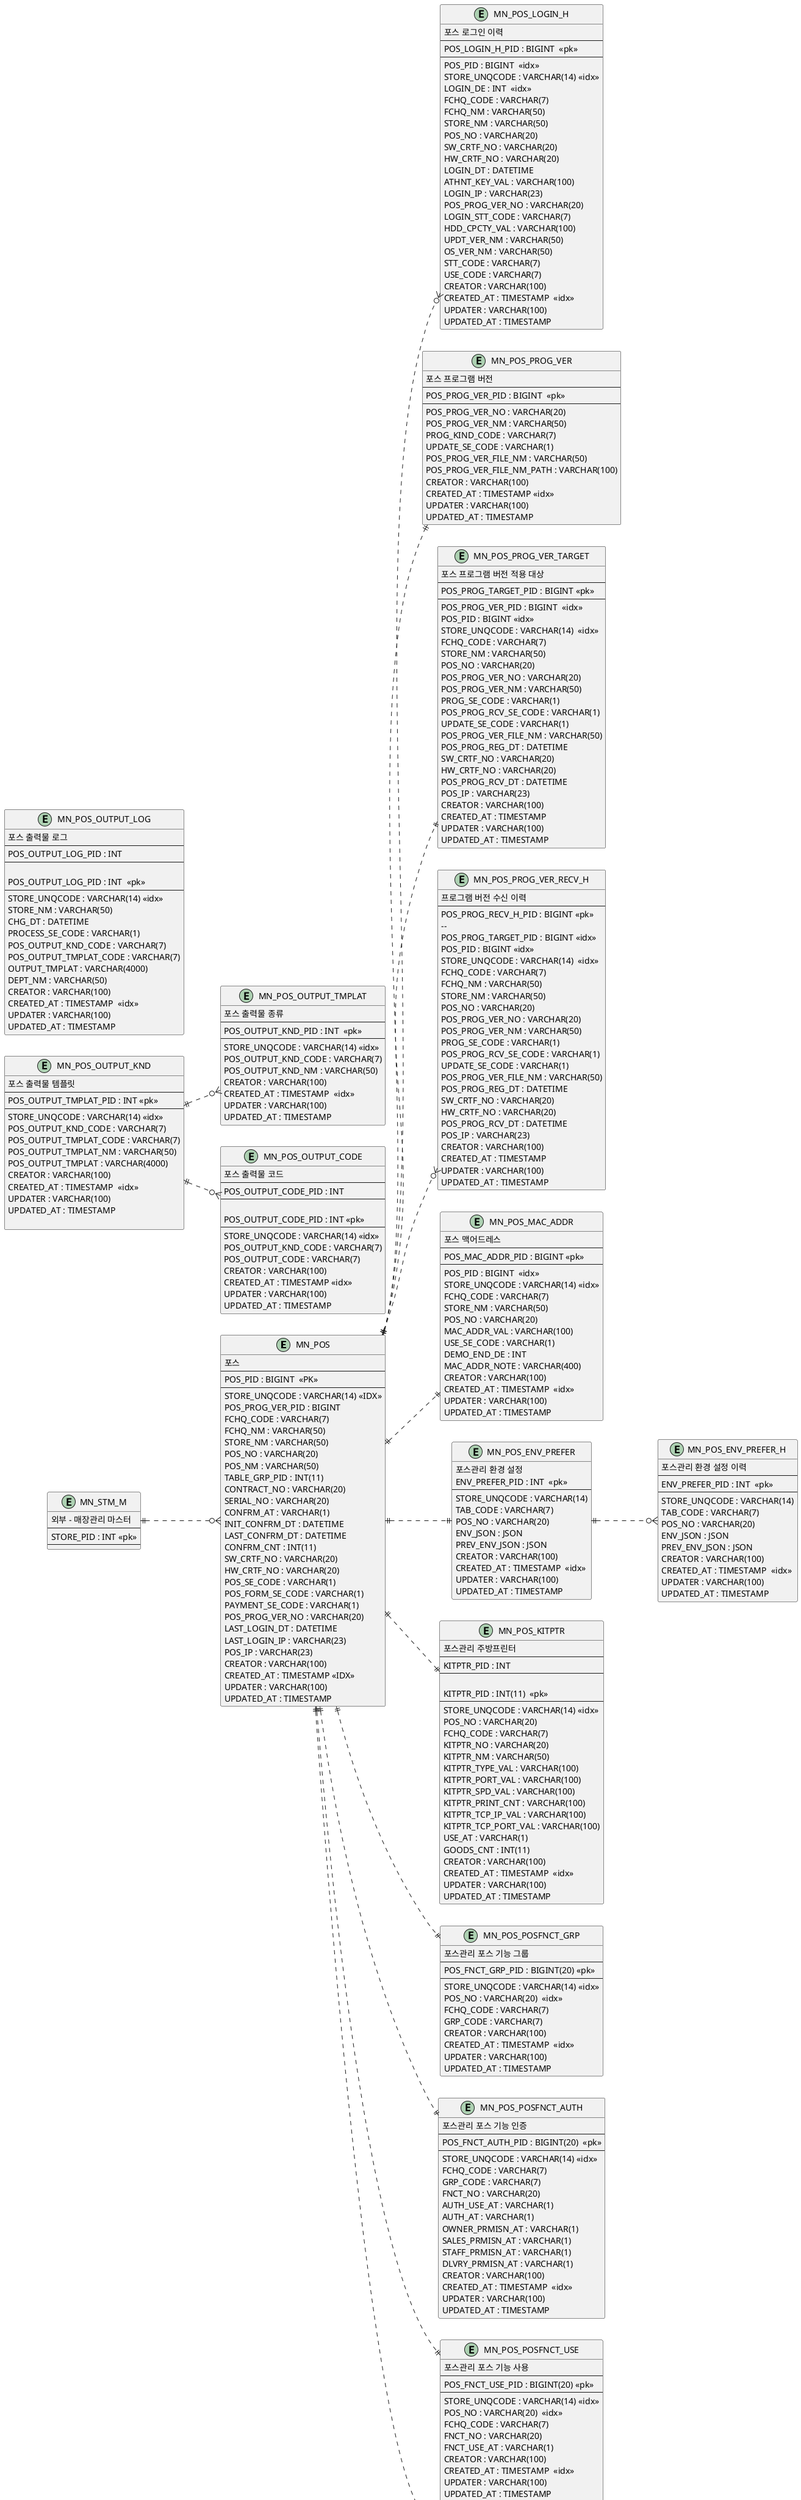 @startuml 

 left to right direction

 entity "MN_POS" as mnPos {
  포스
  --
 	POS_PID : BIGINT  <<PK>>
  --
  STORE_UNQCODE : VARCHAR(14) <<IDX>>
  POS_PROG_VER_PID : BIGINT
  FCHQ_CODE : VARCHAR(7)
  FCHQ_NM : VARCHAR(50)
  STORE_NM : VARCHAR(50)
  POS_NO : VARCHAR(20)
  POS_NM : VARCHAR(50)
  TABLE_GRP_PID : INT(11)
  CONTRACT_NO : VARCHAR(20)
  SERIAL_NO : VARCHAR(20)
  CONFRM_AT : VARCHAR(1)
  INIT_CONFRM_DT : DATETIME
  LAST_CONFRM_DT : DATETIME
  CONFRM_CNT : INT(11)
  SW_CRTF_NO : VARCHAR(20)
  HW_CRTF_NO : VARCHAR(20)
  POS_SE_CODE : VARCHAR(1)
  POS_FORM_SE_CODE : VARCHAR(1)
  PAYMENT_SE_CODE : VARCHAR(1)
  POS_PROG_VER_NO : VARCHAR(20)
  LAST_LOGIN_DT : DATETIME
  LAST_LOGIN_IP : VARCHAR(23)
  POS_IP : VARCHAR(23)
  CREATOR : VARCHAR(100)
  CREATED_AT : TIMESTAMP <<IDX>>
  UPDATER : VARCHAR(100)
  UPDATED_AT : TIMESTAMP
 }

 entity "MN_POS_LOGIN_H" as mnPosLoginH {
  포스 로그인 이력
  --
  POS_LOGIN_H_PID : BIGINT  <<pk>>
  --
  POS_PID : BIGINT  <<idx>>
  STORE_UNQCODE : VARCHAR(14) <<idx>>
  LOGIN_DE : INT  <<idx>>
  FCHQ_CODE : VARCHAR(7)
  FCHQ_NM : VARCHAR(50)
  STORE_NM : VARCHAR(50)
  POS_NO : VARCHAR(20)
  SW_CRTF_NO : VARCHAR(20)
  HW_CRTF_NO : VARCHAR(20)
  LOGIN_DT : DATETIME
  ATHNT_KEY_VAL : VARCHAR(100)
  LOGIN_IP : VARCHAR(23)
  POS_PROG_VER_NO : VARCHAR(20)
  LOGIN_STT_CODE : VARCHAR(7)
  HDD_CPCTY_VAL : VARCHAR(100)
  UPDT_VER_NM : VARCHAR(50)
  OS_VER_NM : VARCHAR(50)
  STT_CODE : VARCHAR(7)
  USE_CODE : VARCHAR(7)
  CREATOR : VARCHAR(100)
  CREATED_AT : TIMESTAMP  <<idx>>
  UPDATER : VARCHAR(100)
  UPDATED_AT : TIMESTAMP
 }

 entity "MN_POS_PROG_VER" as mnPosProgVer {
   포스 프로그램 버전
   --
   POS_PROG_VER_PID : BIGINT  <<pk>>
   --
   POS_PROG_VER_NO : VARCHAR(20)
   POS_PROG_VER_NM : VARCHAR(50)
   PROG_KIND_CODE : VARCHAR(7)
   UPDATE_SE_CODE : VARCHAR(1)
   POS_PROG_VER_FILE_NM : VARCHAR(50)
   POS_PROG_VER_FILE_NM_PATH : VARCHAR(100)
   CREATOR : VARCHAR(100)
   CREATED_AT : TIMESTAMP <<idx>>
   UPDATER : VARCHAR(100)
   UPDATED_AT : TIMESTAMP
 }

 entity "MN_POS_PROG_VER_TARGET" as mnPosProgVerTarget {
   포스 프로그램 버전 적용 대상
   --
   POS_PROG_TARGET_PID : BIGINT <<pk>>
   --
   POS_PROG_VER_PID : BIGINT  <<idx>>
   POS_PID : BIGINT <<idx>>
   STORE_UNQCODE : VARCHAR(14)  <<idx>>
   FCHQ_CODE : VARCHAR(7)
   STORE_NM : VARCHAR(50)
   POS_NO : VARCHAR(20)
   POS_PROG_VER_NO : VARCHAR(20)
   POS_PROG_VER_NM : VARCHAR(50)
   PROG_SE_CODE : VARCHAR(1)
   POS_PROG_RCV_SE_CODE : VARCHAR(1)
   UPDATE_SE_CODE : VARCHAR(1)
   POS_PROG_VER_FILE_NM : VARCHAR(50)
   POS_PROG_REG_DT : DATETIME
   SW_CRTF_NO : VARCHAR(20)
   HW_CRTF_NO : VARCHAR(20)
   POS_PROG_RCV_DT : DATETIME
   POS_IP : VARCHAR(23)
   CREATOR : VARCHAR(100)
   CREATED_AT : TIMESTAMP
   UPDATER : VARCHAR(100)
   UPDATED_AT : TIMESTAMP
 }

 ' 테이블 명 변경 MN_POS_PROG_RECV_H -> MN_POS_PROG_VER_RECV_H
 entity "MN_POS_PROG_VER_RECV_H" as mnPosProgVerRecvH {
  프로그램 버전 수신 이력
  --
   POS_PROG_RECV_H_PID : BIGINT <<pk>>
   --
   POS_PROG_TARGET_PID : BIGINT <<idx>>
   POS_PID : BIGINT <<idx>>
   STORE_UNQCODE : VARCHAR(14)  <<idx>>
   FCHQ_CODE : VARCHAR(7)
   FCHQ_NM : VARCHAR(50)
   STORE_NM : VARCHAR(50)
   POS_NO : VARCHAR(20)
   POS_PROG_VER_NO : VARCHAR(20)
   POS_PROG_VER_NM : VARCHAR(50)
   PROG_SE_CODE : VARCHAR(1)
   POS_PROG_RCV_SE_CODE : VARCHAR(1)
   UPDATE_SE_CODE : VARCHAR(1)
   POS_PROG_VER_FILE_NM : VARCHAR(50)
   POS_PROG_REG_DT : DATETIME
   SW_CRTF_NO : VARCHAR(20)
   HW_CRTF_NO : VARCHAR(20)
   POS_PROG_RCV_DT : DATETIME
   POS_IP : VARCHAR(23)
   CREATOR : VARCHAR(100)
   CREATED_AT : TIMESTAMP
   UPDATER : VARCHAR(100)
   UPDATED_AT : TIMESTAMP
 }

' 포스 맥어드레스
entity "MN_POS_MAC_ADDR" as mnPosMacAddr {
  포스 맥어드레스
  --
  POS_MAC_ADDR_PID : BIGINT <<pk>>
  --
  POS_PID : BIGINT  <<idx>>
  STORE_UNQCODE : VARCHAR(14) <<idx>>
  FCHQ_CODE : VARCHAR(7)
  STORE_NM : VARCHAR(50)
  POS_NO : VARCHAR(20)
  MAC_ADDR_VAL : VARCHAR(100)
  USE_SE_CODE : VARCHAR(1)
  DEMO_END_DE : INT
  MAC_ADDR_NOTE : VARCHAR(400)
  CREATOR : VARCHAR(100)
  CREATED_AT : TIMESTAMP  <<idx>>
  UPDATER : VARCHAR(100)
  UPDATED_AT : TIMESTAMP
}

entity "MN_POS_ENV_PREFER" as mnStmEnvPrefer {
  포스관리 환경 설정
  ENV_PREFER_PID : INT  <<pk>>
  --
  STORE_UNQCODE : VARCHAR(14)
  TAB_CODE : VARCHAR(7)
  POS_NO : VARCHAR(20)
  ENV_JSON : JSON
  PREV_ENV_JSON : JSON
  CREATOR : VARCHAR(100)
  CREATED_AT : TIMESTAMP  <<idx>>
  UPDATER : VARCHAR(100)
  UPDATED_AT : TIMESTAMP
}

entity "MN_POS_ENV_PREFER_H" as mnStmEnvPreferH {
  포스관리 환경 설정 이력
  --
  ENV_PREFER_PID : INT  <<pk>>
  --
  STORE_UNQCODE : VARCHAR(14)
  TAB_CODE : VARCHAR(7)
  POS_NO : VARCHAR(20)
  ENV_JSON : JSON
  PREV_ENV_JSON : JSON
  CREATOR : VARCHAR(100)
  CREATED_AT : TIMESTAMP  <<idx>>
  UPDATER : VARCHAR(100)
  UPDATED_AT : TIMESTAMP
}

entity "MN_POS_KITPTR" as mnStmKitptr{
  포스관리 주방프린터
  --
  KITPTR_PID : INT
  --

  KITPTR_PID : INT(11)  <<pk>>
  --
  STORE_UNQCODE : VARCHAR(14) <<idx>>
  POS_NO : VARCHAR(20)
  FCHQ_CODE : VARCHAR(7)
  KITPTR_NO : VARCHAR(20)
  KITPTR_NM : VARCHAR(50)
  KITPTR_TYPE_VAL : VARCHAR(100)
  KITPTR_PORT_VAL : VARCHAR(100)
  KITPTR_SPD_VAL : VARCHAR(100)
  KITPTR_PRINT_CNT : VARCHAR(100)
  KITPTR_TCP_IP_VAL : VARCHAR(100)
  KITPTR_TCP_PORT_VAL : VARCHAR(100)
  USE_AT : VARCHAR(1)
  GOODS_CNT : INT(11)
  CREATOR : VARCHAR(100)
  CREATED_AT : TIMESTAMP  <<idx>>
  UPDATER : VARCHAR(100)
  UPDATED_AT : TIMESTAMP
}

entity "MN_POS_POSFNCT_GRP" as mnStmPosFnctGrp {
  포스관리 포스 기능 그룹
  --
  POS_FNCT_GRP_PID : BIGINT(20) <<pk>>
  --
  STORE_UNQCODE : VARCHAR(14) <<idx>>
  POS_NO : VARCHAR(20)  <<idx>>
  FCHQ_CODE : VARCHAR(7)
  GRP_CODE : VARCHAR(7)
  CREATOR : VARCHAR(100)
  CREATED_AT : TIMESTAMP  <<idx>>
  UPDATER : VARCHAR(100)
  UPDATED_AT : TIMESTAMP
}

entity "MN_POS_POSFNCT_AUTH" as mnStmFnctAuth {
  포스관리 포스 기능 인증
  --
  POS_FNCT_AUTH_PID : BIGINT(20)  <<pk>>
  --
  STORE_UNQCODE : VARCHAR(14) <<idx>>
  FCHQ_CODE : VARCHAR(7)
  GRP_CODE : VARCHAR(7)
  FNCT_NO : VARCHAR(20)
  AUTH_USE_AT : VARCHAR(1)
  AUTH_AT : VARCHAR(1)
  OWNER_PRMISN_AT : VARCHAR(1)
  SALES_PRMISN_AT : VARCHAR(1)
  STAFF_PRMISN_AT : VARCHAR(1)
  DLVRY_PRMISN_AT : VARCHAR(1)
  CREATOR : VARCHAR(100)
  CREATED_AT : TIMESTAMP  <<idx>>
  UPDATER : VARCHAR(100)
  UPDATED_AT : TIMESTAMP
}

entity "MN_POS_POSFNCT_USE" as mnStmPosFnctUse {
  포스관리 포스 기능 사용
  --
  POS_FNCT_USE_PID : BIGINT(20) <<pk>>
  --
  STORE_UNQCODE : VARCHAR(14) <<idx>>
  POS_NO : VARCHAR(20)  <<idx>>
  FCHQ_CODE : VARCHAR(7)
  FNCT_NO : VARCHAR(20)
  FNCT_USE_AT : VARCHAR(1)
  CREATOR : VARCHAR(100)
  CREATED_AT : TIMESTAMP  <<idx>>
  UPDATER : VARCHAR(100)
  UPDATED_AT : TIMESTAMP
}

entity "MN_POS_OUTPUT_KND" as mnPosOutputKnd {
  포스 출력물 템플릿
  --
  POS_OUTPUT_TMPLAT_PID : INT <<pk>>
  --
  STORE_UNQCODE : VARCHAR(14) <<idx>>
  POS_OUTPUT_KND_CODE : VARCHAR(7)
  POS_OUTPUT_TMPLAT_CODE : VARCHAR(7)
  POS_OUTPUT_TMPLAT_NM : VARCHAR(50)
  POS_OUTPUT_TMPLAT : VARCHAR(4000)
  CREATOR : VARCHAR(100)
  CREATED_AT : TIMESTAMP  <<idx>>
  UPDATER : VARCHAR(100)
  UPDATED_AT : TIMESTAMP

}

entity "MN_POS_OUTPUT_TMPLAT" as mnPosOutputTmplat {
  포스 출력물 종류
  --
  POS_OUTPUT_KND_PID : INT  <<pk>>
  --
  STORE_UNQCODE : VARCHAR(14) <<idx>>
  POS_OUTPUT_KND_CODE : VARCHAR(7)
  POS_OUTPUT_KND_NM : VARCHAR(50)
  CREATOR : VARCHAR(100)
  CREATED_AT : TIMESTAMP  <<idx>>
  UPDATER : VARCHAR(100)
  UPDATED_AT : TIMESTAMP
}

entity "MN_POS_OUTPUT_CODE" as mnPosOutputCode {
  포스 출력물 코드
  --
  POS_OUTPUT_CODE_PID : INT
  --

  POS_OUTPUT_CODE_PID : INT <<pk>>
  --
  STORE_UNQCODE : VARCHAR(14) <<idx>>
  POS_OUTPUT_KND_CODE : VARCHAR(7)
  POS_OUTPUT_CODE : VARCHAR(7)
  CREATOR : VARCHAR(100)
  CREATED_AT : TIMESTAMP <<idx>>
  UPDATER : VARCHAR(100)
  UPDATED_AT : TIMESTAMP
}

entity "MN_POS_OUTPUT_LOG" as mnPosOutputLog {
  포스 출력물 로그
  --
  POS_OUTPUT_LOG_PID : INT
  --

  POS_OUTPUT_LOG_PID : INT  <<pk>>
  --
  STORE_UNQCODE : VARCHAR(14) <<idx>>
  STORE_NM : VARCHAR(50)
  CHG_DT : DATETIME
  PROCESS_SE_CODE : VARCHAR(1)
  POS_OUTPUT_KND_CODE : VARCHAR(7)
  POS_OUTPUT_TMPLAT_CODE : VARCHAR(7)
  OUTPUT_TMPLAT : VARCHAR(4000)
  DEPT_NM : VARCHAR(50)
  CREATOR : VARCHAR(100)
  CREATED_AT : TIMESTAMP  <<idx>>
  UPDATER : VARCHAR(100)
  UPDATED_AT : TIMESTAMP
}

'========================================외부 도메인================================================
entity "MN_STM_M" as mnStmM {
  외부 - 매장관리 마스터
  --
  STORE_PID : INT <<pk>>
  --
}
entity "MN_STM_POS_EXCCLC_H" as mnStmPosExcclc {
  외부 - 매장관리 포스 정산 내역
  --
  POS_EXCCLC_H_PID : BIGINT <<pk>>
  --
}


'========================================ERD DIAGRAM===============================================
mnPos ||..o{ mnPosLoginH
mnPos ||..|| mnPosProgVerTarget
mnPos ||..o{ mnPosProgVerRecvH
mnPos ||..|| mnPosMacAddr
mnPos ||..|| mnPosProgVer

mnPos ||..|| mnStmEnvPrefer
mnStmEnvPrefer ||..o{ mnStmEnvPreferH
mnPos ||..|| mnStmKitptr
mnPos ||..|| mnStmPosFnctGrp
mnPos ||..|| mnStmFnctAuth
mnPos ||..|| mnStmPosFnctUse

mnPosOutputKnd ||..o{ mnPosOutputTmplat
mnPosOutputKnd ||..o{ mnPosOutputCode

mnStmM ||..o{ mnPos
mnPos ||..o{ mnStmPosExcclc


@enduml